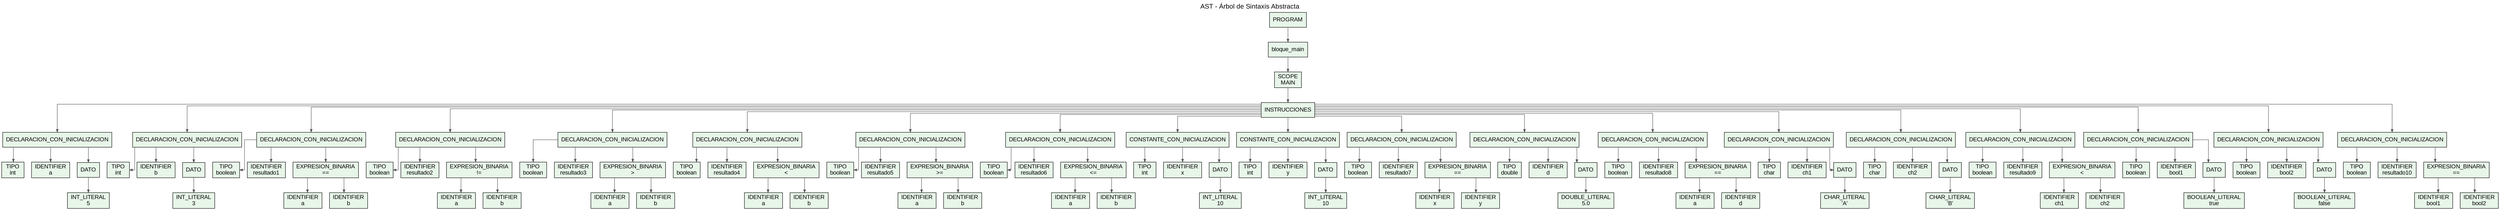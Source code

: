 digraph AST {
  rankdir=TB;
  node [fontname="Arial, sans-serif", style=filled, shape=box, fillcolor="#E8F5E9"];
  edge [fontname="Arial, sans-serif", color="#555555", arrowsize=0.7];
  graph [fontname="Arial, sans-serif", labelloc=t, fontsize=16];
  label="AST - Árbol de Sintaxis Abstracta";
  splines=ortho;
  concentrate=true;

  node_0 [label="PROGRAM"];
  node_1 [label="bloque_main"];
  node_0 -> node_1;
  node_2 [label="SCOPE\nMAIN"];
  node_1 -> node_2;
  node_3 [label="INSTRUCCIONES"];
  node_2 -> node_3;
  node_4 [label="DECLARACION_CON_INICIALIZACION"];
  node_3 -> node_4;
  node_5 [label="TIPO\nint"];
  node_4 -> node_5;
  node_6 [label="IDENTIFIER\na"];
  node_4 -> node_6;
  node_7 [label="DATO"];
  node_4 -> node_7;
  node_8 [label="INT_LITERAL\n5"];
  node_7 -> node_8;
  node_9 [label="DECLARACION_CON_INICIALIZACION"];
  node_3 -> node_9;
  node_10 [label="TIPO\nint"];
  node_9 -> node_10;
  node_11 [label="IDENTIFIER\nb"];
  node_9 -> node_11;
  node_12 [label="DATO"];
  node_9 -> node_12;
  node_13 [label="INT_LITERAL\n3"];
  node_12 -> node_13;
  node_14 [label="DECLARACION_CON_INICIALIZACION"];
  node_3 -> node_14;
  node_15 [label="TIPO\nboolean"];
  node_14 -> node_15;
  node_16 [label="IDENTIFIER\nresultado1"];
  node_14 -> node_16;
  node_17 [label="EXPRESION_BINARIA\n=="];
  node_14 -> node_17;
  node_18 [label="IDENTIFIER\na"];
  node_17 -> node_18;
  node_19 [label="IDENTIFIER\nb"];
  node_17 -> node_19;
  node_20 [label="DECLARACION_CON_INICIALIZACION"];
  node_3 -> node_20;
  node_21 [label="TIPO\nboolean"];
  node_20 -> node_21;
  node_22 [label="IDENTIFIER\nresultado2"];
  node_20 -> node_22;
  node_23 [label="EXPRESION_BINARIA\n!="];
  node_20 -> node_23;
  node_24 [label="IDENTIFIER\na"];
  node_23 -> node_24;
  node_25 [label="IDENTIFIER\nb"];
  node_23 -> node_25;
  node_26 [label="DECLARACION_CON_INICIALIZACION"];
  node_3 -> node_26;
  node_27 [label="TIPO\nboolean"];
  node_26 -> node_27;
  node_28 [label="IDENTIFIER\nresultado3"];
  node_26 -> node_28;
  node_29 [label="EXPRESION_BINARIA\n\>"];
  node_26 -> node_29;
  node_30 [label="IDENTIFIER\na"];
  node_29 -> node_30;
  node_31 [label="IDENTIFIER\nb"];
  node_29 -> node_31;
  node_32 [label="DECLARACION_CON_INICIALIZACION"];
  node_3 -> node_32;
  node_33 [label="TIPO\nboolean"];
  node_32 -> node_33;
  node_34 [label="IDENTIFIER\nresultado4"];
  node_32 -> node_34;
  node_35 [label="EXPRESION_BINARIA\n\<"];
  node_32 -> node_35;
  node_36 [label="IDENTIFIER\na"];
  node_35 -> node_36;
  node_37 [label="IDENTIFIER\nb"];
  node_35 -> node_37;
  node_38 [label="DECLARACION_CON_INICIALIZACION"];
  node_3 -> node_38;
  node_39 [label="TIPO\nboolean"];
  node_38 -> node_39;
  node_40 [label="IDENTIFIER\nresultado5"];
  node_38 -> node_40;
  node_41 [label="EXPRESION_BINARIA\n\>="];
  node_38 -> node_41;
  node_42 [label="IDENTIFIER\na"];
  node_41 -> node_42;
  node_43 [label="IDENTIFIER\nb"];
  node_41 -> node_43;
  node_44 [label="DECLARACION_CON_INICIALIZACION"];
  node_3 -> node_44;
  node_45 [label="TIPO\nboolean"];
  node_44 -> node_45;
  node_46 [label="IDENTIFIER\nresultado6"];
  node_44 -> node_46;
  node_47 [label="EXPRESION_BINARIA\n\<="];
  node_44 -> node_47;
  node_48 [label="IDENTIFIER\na"];
  node_47 -> node_48;
  node_49 [label="IDENTIFIER\nb"];
  node_47 -> node_49;
  node_50 [label="CONSTANTE_CON_INICIALIZACION"];
  node_3 -> node_50;
  node_51 [label="TIPO\nint"];
  node_50 -> node_51;
  node_52 [label="IDENTIFIER\nx"];
  node_50 -> node_52;
  node_53 [label="DATO"];
  node_50 -> node_53;
  node_54 [label="INT_LITERAL\n10"];
  node_53 -> node_54;
  node_55 [label="CONSTANTE_CON_INICIALIZACION"];
  node_3 -> node_55;
  node_56 [label="TIPO\nint"];
  node_55 -> node_56;
  node_57 [label="IDENTIFIER\ny"];
  node_55 -> node_57;
  node_58 [label="DATO"];
  node_55 -> node_58;
  node_59 [label="INT_LITERAL\n10"];
  node_58 -> node_59;
  node_60 [label="DECLARACION_CON_INICIALIZACION"];
  node_3 -> node_60;
  node_61 [label="TIPO\nboolean"];
  node_60 -> node_61;
  node_62 [label="IDENTIFIER\nresultado7"];
  node_60 -> node_62;
  node_63 [label="EXPRESION_BINARIA\n=="];
  node_60 -> node_63;
  node_64 [label="IDENTIFIER\nx"];
  node_63 -> node_64;
  node_65 [label="IDENTIFIER\ny"];
  node_63 -> node_65;
  node_66 [label="DECLARACION_CON_INICIALIZACION"];
  node_3 -> node_66;
  node_67 [label="TIPO\ndouble"];
  node_66 -> node_67;
  node_68 [label="IDENTIFIER\nd"];
  node_66 -> node_68;
  node_69 [label="DATO"];
  node_66 -> node_69;
  node_70 [label="DOUBLE_LITERAL\n5.0"];
  node_69 -> node_70;
  node_71 [label="DECLARACION_CON_INICIALIZACION"];
  node_3 -> node_71;
  node_72 [label="TIPO\nboolean"];
  node_71 -> node_72;
  node_73 [label="IDENTIFIER\nresultado8"];
  node_71 -> node_73;
  node_74 [label="EXPRESION_BINARIA\n=="];
  node_71 -> node_74;
  node_75 [label="IDENTIFIER\na"];
  node_74 -> node_75;
  node_76 [label="IDENTIFIER\nd"];
  node_74 -> node_76;
  node_77 [label="DECLARACION_CON_INICIALIZACION"];
  node_3 -> node_77;
  node_78 [label="TIPO\nchar"];
  node_77 -> node_78;
  node_79 [label="IDENTIFIER\nch1"];
  node_77 -> node_79;
  node_80 [label="DATO"];
  node_77 -> node_80;
  node_81 [label="CHAR_LITERAL\n'A'"];
  node_80 -> node_81;
  node_82 [label="DECLARACION_CON_INICIALIZACION"];
  node_3 -> node_82;
  node_83 [label="TIPO\nchar"];
  node_82 -> node_83;
  node_84 [label="IDENTIFIER\nch2"];
  node_82 -> node_84;
  node_85 [label="DATO"];
  node_82 -> node_85;
  node_86 [label="CHAR_LITERAL\n'B'"];
  node_85 -> node_86;
  node_87 [label="DECLARACION_CON_INICIALIZACION"];
  node_3 -> node_87;
  node_88 [label="TIPO\nboolean"];
  node_87 -> node_88;
  node_89 [label="IDENTIFIER\nresultado9"];
  node_87 -> node_89;
  node_90 [label="EXPRESION_BINARIA\n\<"];
  node_87 -> node_90;
  node_91 [label="IDENTIFIER\nch1"];
  node_90 -> node_91;
  node_92 [label="IDENTIFIER\nch2"];
  node_90 -> node_92;
  node_93 [label="DECLARACION_CON_INICIALIZACION"];
  node_3 -> node_93;
  node_94 [label="TIPO\nboolean"];
  node_93 -> node_94;
  node_95 [label="IDENTIFIER\nbool1"];
  node_93 -> node_95;
  node_96 [label="DATO"];
  node_93 -> node_96;
  node_97 [label="BOOLEAN_LITERAL\ntrue"];
  node_96 -> node_97;
  node_98 [label="DECLARACION_CON_INICIALIZACION"];
  node_3 -> node_98;
  node_99 [label="TIPO\nboolean"];
  node_98 -> node_99;
  node_100 [label="IDENTIFIER\nbool2"];
  node_98 -> node_100;
  node_101 [label="DATO"];
  node_98 -> node_101;
  node_102 [label="BOOLEAN_LITERAL\nfalse"];
  node_101 -> node_102;
  node_103 [label="DECLARACION_CON_INICIALIZACION"];
  node_3 -> node_103;
  node_104 [label="TIPO\nboolean"];
  node_103 -> node_104;
  node_105 [label="IDENTIFIER\nresultado10"];
  node_103 -> node_105;
  node_106 [label="EXPRESION_BINARIA\n=="];
  node_103 -> node_106;
  node_107 [label="IDENTIFIER\nbool1"];
  node_106 -> node_107;
  node_108 [label="IDENTIFIER\nbool2"];
  node_106 -> node_108;

}

